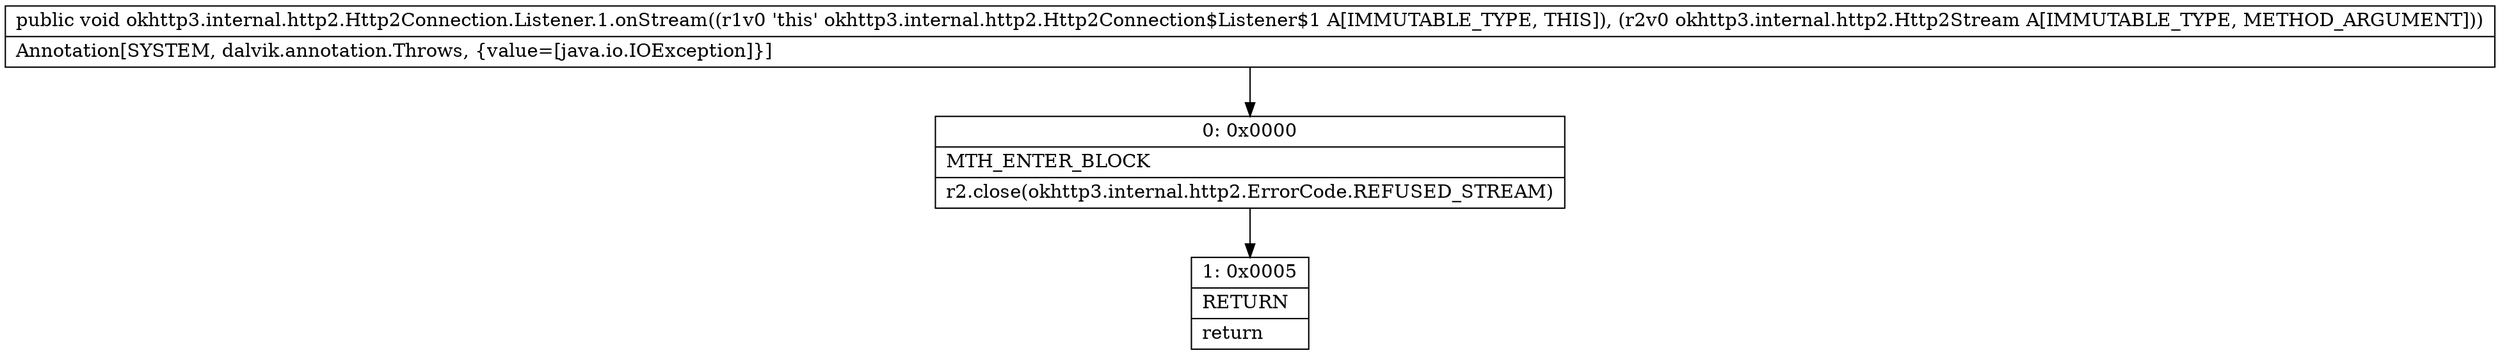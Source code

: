 digraph "CFG forokhttp3.internal.http2.Http2Connection.Listener.1.onStream(Lokhttp3\/internal\/http2\/Http2Stream;)V" {
Node_0 [shape=record,label="{0\:\ 0x0000|MTH_ENTER_BLOCK\l|r2.close(okhttp3.internal.http2.ErrorCode.REFUSED_STREAM)\l}"];
Node_1 [shape=record,label="{1\:\ 0x0005|RETURN\l|return\l}"];
MethodNode[shape=record,label="{public void okhttp3.internal.http2.Http2Connection.Listener.1.onStream((r1v0 'this' okhttp3.internal.http2.Http2Connection$Listener$1 A[IMMUTABLE_TYPE, THIS]), (r2v0 okhttp3.internal.http2.Http2Stream A[IMMUTABLE_TYPE, METHOD_ARGUMENT]))  | Annotation[SYSTEM, dalvik.annotation.Throws, \{value=[java.io.IOException]\}]\l}"];
MethodNode -> Node_0;
Node_0 -> Node_1;
}


